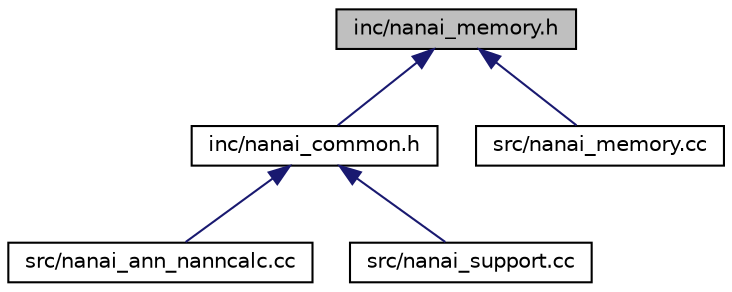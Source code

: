 digraph "inc/nanai_memory.h"
{
  edge [fontname="Helvetica",fontsize="10",labelfontname="Helvetica",labelfontsize="10"];
  node [fontname="Helvetica",fontsize="10",shape=record];
  Node1 [label="inc/nanai_memory.h",height=0.2,width=0.4,color="black", fillcolor="grey75", style="filled", fontcolor="black"];
  Node1 -> Node2 [dir="back",color="midnightblue",fontsize="10",style="solid",fontname="Helvetica"];
  Node2 [label="inc/nanai_common.h",height=0.2,width=0.4,color="black", fillcolor="white", style="filled",URL="$nanai__common_8h.html"];
  Node2 -> Node3 [dir="back",color="midnightblue",fontsize="10",style="solid",fontname="Helvetica"];
  Node3 [label="src/nanai_ann_nanncalc.cc",height=0.2,width=0.4,color="black", fillcolor="white", style="filled",URL="$nanai__ann__nanncalc_8cc.html"];
  Node2 -> Node4 [dir="back",color="midnightblue",fontsize="10",style="solid",fontname="Helvetica"];
  Node4 [label="src/nanai_support.cc",height=0.2,width=0.4,color="black", fillcolor="white", style="filled",URL="$nanai__support_8cc.html"];
  Node1 -> Node5 [dir="back",color="midnightblue",fontsize="10",style="solid",fontname="Helvetica"];
  Node5 [label="src/nanai_memory.cc",height=0.2,width=0.4,color="black", fillcolor="white", style="filled",URL="$nanai__memory_8cc.html"];
}
